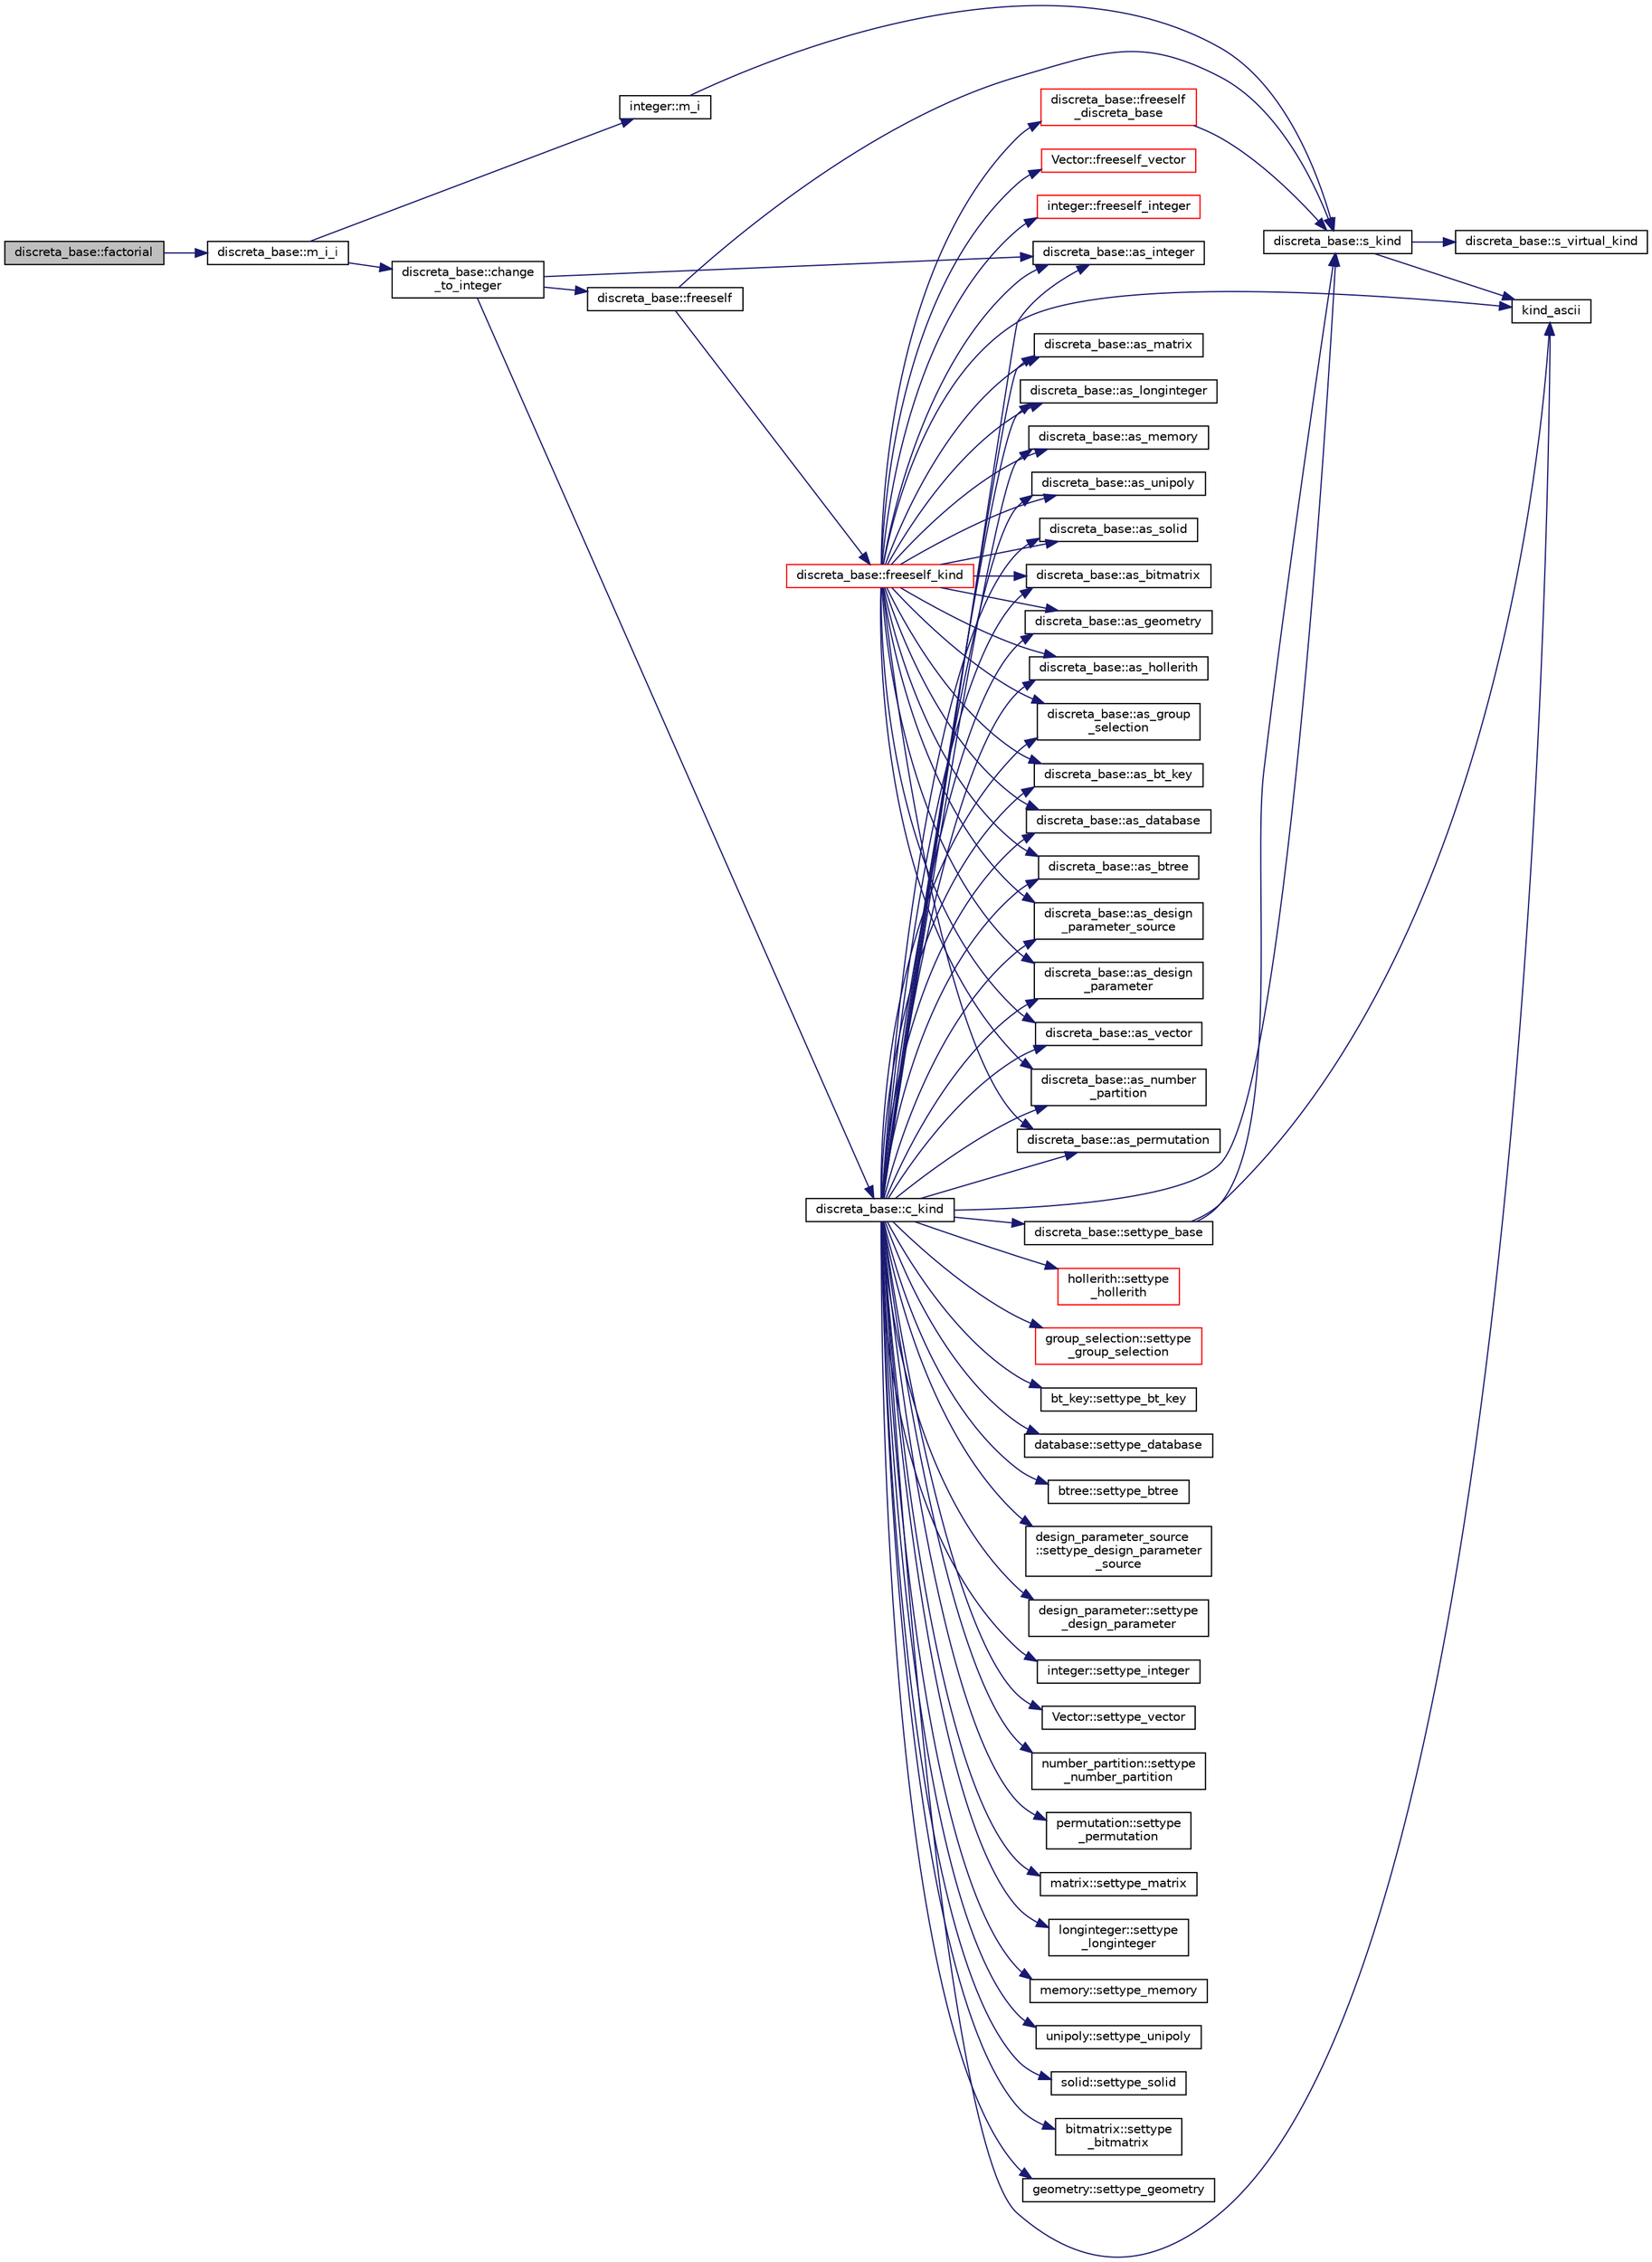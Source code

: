 digraph "discreta_base::factorial"
{
  edge [fontname="Helvetica",fontsize="10",labelfontname="Helvetica",labelfontsize="10"];
  node [fontname="Helvetica",fontsize="10",shape=record];
  rankdir="LR";
  Node11949 [label="discreta_base::factorial",height=0.2,width=0.4,color="black", fillcolor="grey75", style="filled", fontcolor="black"];
  Node11949 -> Node11950 [color="midnightblue",fontsize="10",style="solid",fontname="Helvetica"];
  Node11950 [label="discreta_base::m_i_i",height=0.2,width=0.4,color="black", fillcolor="white", style="filled",URL="$d7/d71/classdiscreta__base.html#aa231464a9d4bc233f66608021c9ad997"];
  Node11950 -> Node11951 [color="midnightblue",fontsize="10",style="solid",fontname="Helvetica"];
  Node11951 [label="discreta_base::change\l_to_integer",height=0.2,width=0.4,color="black", fillcolor="white", style="filled",URL="$d7/d71/classdiscreta__base.html#a58a5a5bd8f8e6f2dd7b4483b66dc7bb9"];
  Node11951 -> Node11952 [color="midnightblue",fontsize="10",style="solid",fontname="Helvetica"];
  Node11952 [label="discreta_base::freeself",height=0.2,width=0.4,color="black", fillcolor="white", style="filled",URL="$d7/d71/classdiscreta__base.html#a9a3c9501a562293b5667c11b9174d6e5"];
  Node11952 -> Node11953 [color="midnightblue",fontsize="10",style="solid",fontname="Helvetica"];
  Node11953 [label="discreta_base::freeself_kind",height=0.2,width=0.4,color="red", fillcolor="white", style="filled",URL="$d7/d71/classdiscreta__base.html#a63a23ada2165b3838fab719ed458cec8"];
  Node11953 -> Node11954 [color="midnightblue",fontsize="10",style="solid",fontname="Helvetica"];
  Node11954 [label="discreta_base::freeself\l_discreta_base",height=0.2,width=0.4,color="red", fillcolor="white", style="filled",URL="$d7/d71/classdiscreta__base.html#a8b1ec2cee4566034441e066dc2c027db"];
  Node11954 -> Node11955 [color="midnightblue",fontsize="10",style="solid",fontname="Helvetica"];
  Node11955 [label="discreta_base::s_kind",height=0.2,width=0.4,color="black", fillcolor="white", style="filled",URL="$d7/d71/classdiscreta__base.html#a8a830025c74adbbc3362418a7c2ba157"];
  Node11955 -> Node11956 [color="midnightblue",fontsize="10",style="solid",fontname="Helvetica"];
  Node11956 [label="discreta_base::s_virtual_kind",height=0.2,width=0.4,color="black", fillcolor="white", style="filled",URL="$d7/d71/classdiscreta__base.html#a52778a6d6943a468be083d0785d418fb"];
  Node11955 -> Node11957 [color="midnightblue",fontsize="10",style="solid",fontname="Helvetica"];
  Node11957 [label="kind_ascii",height=0.2,width=0.4,color="black", fillcolor="white", style="filled",URL="$d9/d60/discreta_8h.html#ad0ce825a9f29bc6cec27e1b64cfe27bf"];
  Node11953 -> Node11961 [color="midnightblue",fontsize="10",style="solid",fontname="Helvetica"];
  Node11961 [label="discreta_base::as_integer",height=0.2,width=0.4,color="black", fillcolor="white", style="filled",URL="$d7/d71/classdiscreta__base.html#a00d7691eaf874fd283d942692fe8dd26"];
  Node11953 -> Node11962 [color="midnightblue",fontsize="10",style="solid",fontname="Helvetica"];
  Node11962 [label="integer::freeself_integer",height=0.2,width=0.4,color="red", fillcolor="white", style="filled",URL="$d0/de5/classinteger.html#a02eb557612c9db1820dd75a77151edc0"];
  Node11953 -> Node11963 [color="midnightblue",fontsize="10",style="solid",fontname="Helvetica"];
  Node11963 [label="discreta_base::as_vector",height=0.2,width=0.4,color="black", fillcolor="white", style="filled",URL="$d7/d71/classdiscreta__base.html#a7bdd6cae39c380b128ee9e17e42cf020"];
  Node11953 -> Node11964 [color="midnightblue",fontsize="10",style="solid",fontname="Helvetica"];
  Node11964 [label="Vector::freeself_vector",height=0.2,width=0.4,color="red", fillcolor="white", style="filled",URL="$d5/db2/class_vector.html#ad55c58937ca8fb342247a2c0fb572d20"];
  Node11953 -> Node11966 [color="midnightblue",fontsize="10",style="solid",fontname="Helvetica"];
  Node11966 [label="discreta_base::as_number\l_partition",height=0.2,width=0.4,color="black", fillcolor="white", style="filled",URL="$d7/d71/classdiscreta__base.html#a307aa09de0e925d46697707968ffab00"];
  Node11953 -> Node11968 [color="midnightblue",fontsize="10",style="solid",fontname="Helvetica"];
  Node11968 [label="discreta_base::as_permutation",height=0.2,width=0.4,color="black", fillcolor="white", style="filled",URL="$d7/d71/classdiscreta__base.html#aa4e72f36a82984239b12ae831e131098"];
  Node11953 -> Node11970 [color="midnightblue",fontsize="10",style="solid",fontname="Helvetica"];
  Node11970 [label="discreta_base::as_matrix",height=0.2,width=0.4,color="black", fillcolor="white", style="filled",URL="$d7/d71/classdiscreta__base.html#ae4d7f56d917a4707b838fbffde6467ff"];
  Node11953 -> Node11973 [color="midnightblue",fontsize="10",style="solid",fontname="Helvetica"];
  Node11973 [label="discreta_base::as_longinteger",height=0.2,width=0.4,color="black", fillcolor="white", style="filled",URL="$d7/d71/classdiscreta__base.html#a20a094639eb711b10c8694c51937f7cd"];
  Node11953 -> Node11976 [color="midnightblue",fontsize="10",style="solid",fontname="Helvetica"];
  Node11976 [label="discreta_base::as_memory",height=0.2,width=0.4,color="black", fillcolor="white", style="filled",URL="$d7/d71/classdiscreta__base.html#ad94b2d7dce0cd4fa22db57f6e79c4bd2"];
  Node11953 -> Node11978 [color="midnightblue",fontsize="10",style="solid",fontname="Helvetica"];
  Node11978 [label="discreta_base::as_unipoly",height=0.2,width=0.4,color="black", fillcolor="white", style="filled",URL="$d7/d71/classdiscreta__base.html#ad50d8027f039fe5c2478cddb243adc9d"];
  Node11953 -> Node11980 [color="midnightblue",fontsize="10",style="solid",fontname="Helvetica"];
  Node11980 [label="discreta_base::as_solid",height=0.2,width=0.4,color="black", fillcolor="white", style="filled",URL="$d7/d71/classdiscreta__base.html#a1fc5f2b85ec97ab0a69dd64903c970a5"];
  Node11953 -> Node11982 [color="midnightblue",fontsize="10",style="solid",fontname="Helvetica"];
  Node11982 [label="discreta_base::as_bitmatrix",height=0.2,width=0.4,color="black", fillcolor="white", style="filled",URL="$d7/d71/classdiscreta__base.html#a071ad54ea8ef6c9d1d15f532e5a76df6"];
  Node11953 -> Node11984 [color="midnightblue",fontsize="10",style="solid",fontname="Helvetica"];
  Node11984 [label="discreta_base::as_geometry",height=0.2,width=0.4,color="black", fillcolor="white", style="filled",URL="$d7/d71/classdiscreta__base.html#a38fc7b4cdd830703e9d87354b79bc5c8"];
  Node11953 -> Node11986 [color="midnightblue",fontsize="10",style="solid",fontname="Helvetica"];
  Node11986 [label="discreta_base::as_hollerith",height=0.2,width=0.4,color="black", fillcolor="white", style="filled",URL="$d7/d71/classdiscreta__base.html#a3e66f82711f314710107e2f29e589690"];
  Node11953 -> Node11988 [color="midnightblue",fontsize="10",style="solid",fontname="Helvetica"];
  Node11988 [label="discreta_base::as_group\l_selection",height=0.2,width=0.4,color="black", fillcolor="white", style="filled",URL="$d7/d71/classdiscreta__base.html#aae1bac4883c567718bef9fb610abbdc8"];
  Node11953 -> Node11990 [color="midnightblue",fontsize="10",style="solid",fontname="Helvetica"];
  Node11990 [label="discreta_base::as_bt_key",height=0.2,width=0.4,color="black", fillcolor="white", style="filled",URL="$d7/d71/classdiscreta__base.html#a2734c6e08dca17cf6588bd5064ec1b9f"];
  Node11953 -> Node11992 [color="midnightblue",fontsize="10",style="solid",fontname="Helvetica"];
  Node11992 [label="discreta_base::as_database",height=0.2,width=0.4,color="black", fillcolor="white", style="filled",URL="$d7/d71/classdiscreta__base.html#ab055d39d58210a2b03ba3d33703b09a9"];
  Node11953 -> Node11994 [color="midnightblue",fontsize="10",style="solid",fontname="Helvetica"];
  Node11994 [label="discreta_base::as_btree",height=0.2,width=0.4,color="black", fillcolor="white", style="filled",URL="$d7/d71/classdiscreta__base.html#a78e76674cef2ec113c17989c11288778"];
  Node11953 -> Node11996 [color="midnightblue",fontsize="10",style="solid",fontname="Helvetica"];
  Node11996 [label="discreta_base::as_design\l_parameter_source",height=0.2,width=0.4,color="black", fillcolor="white", style="filled",URL="$d7/d71/classdiscreta__base.html#a59cbf837c6582ded5bc586265d13d81a"];
  Node11953 -> Node11998 [color="midnightblue",fontsize="10",style="solid",fontname="Helvetica"];
  Node11998 [label="discreta_base::as_design\l_parameter",height=0.2,width=0.4,color="black", fillcolor="white", style="filled",URL="$d7/d71/classdiscreta__base.html#aab24ff38ea1c5471ab3de42e014d0f2a"];
  Node11953 -> Node11957 [color="midnightblue",fontsize="10",style="solid",fontname="Helvetica"];
  Node11952 -> Node11955 [color="midnightblue",fontsize="10",style="solid",fontname="Helvetica"];
  Node11951 -> Node12000 [color="midnightblue",fontsize="10",style="solid",fontname="Helvetica"];
  Node12000 [label="discreta_base::c_kind",height=0.2,width=0.4,color="black", fillcolor="white", style="filled",URL="$d7/d71/classdiscreta__base.html#adc2ff61589c2d083688e7a43f333cb62"];
  Node12000 -> Node12001 [color="midnightblue",fontsize="10",style="solid",fontname="Helvetica"];
  Node12001 [label="discreta_base::settype_base",height=0.2,width=0.4,color="black", fillcolor="white", style="filled",URL="$d7/d71/classdiscreta__base.html#a4f42899a89447d1c3993ea07c38f8ad4"];
  Node12001 -> Node11955 [color="midnightblue",fontsize="10",style="solid",fontname="Helvetica"];
  Node12001 -> Node11957 [color="midnightblue",fontsize="10",style="solid",fontname="Helvetica"];
  Node12000 -> Node11961 [color="midnightblue",fontsize="10",style="solid",fontname="Helvetica"];
  Node12000 -> Node12002 [color="midnightblue",fontsize="10",style="solid",fontname="Helvetica"];
  Node12002 [label="integer::settype_integer",height=0.2,width=0.4,color="black", fillcolor="white", style="filled",URL="$d0/de5/classinteger.html#a6265c65ef311229acd513d748faba796"];
  Node12000 -> Node11963 [color="midnightblue",fontsize="10",style="solid",fontname="Helvetica"];
  Node12000 -> Node12003 [color="midnightblue",fontsize="10",style="solid",fontname="Helvetica"];
  Node12003 [label="Vector::settype_vector",height=0.2,width=0.4,color="black", fillcolor="white", style="filled",URL="$d5/db2/class_vector.html#a34e0d00b18c051f23904a8429fa6c8b4"];
  Node12000 -> Node11966 [color="midnightblue",fontsize="10",style="solid",fontname="Helvetica"];
  Node12000 -> Node12004 [color="midnightblue",fontsize="10",style="solid",fontname="Helvetica"];
  Node12004 [label="number_partition::settype\l_number_partition",height=0.2,width=0.4,color="black", fillcolor="white", style="filled",URL="$df/d50/classnumber__partition.html#a3aaec1b557758f643ffc8555bbc358be"];
  Node12000 -> Node11968 [color="midnightblue",fontsize="10",style="solid",fontname="Helvetica"];
  Node12000 -> Node12005 [color="midnightblue",fontsize="10",style="solid",fontname="Helvetica"];
  Node12005 [label="permutation::settype\l_permutation",height=0.2,width=0.4,color="black", fillcolor="white", style="filled",URL="$d0/d08/classpermutation.html#af1eea29f86195cede9562e444664c28c"];
  Node12000 -> Node11970 [color="midnightblue",fontsize="10",style="solid",fontname="Helvetica"];
  Node12000 -> Node12006 [color="midnightblue",fontsize="10",style="solid",fontname="Helvetica"];
  Node12006 [label="matrix::settype_matrix",height=0.2,width=0.4,color="black", fillcolor="white", style="filled",URL="$d1/d8d/classmatrix.html#a1780283a64a789e4084d792683d276bb"];
  Node12000 -> Node11973 [color="midnightblue",fontsize="10",style="solid",fontname="Helvetica"];
  Node12000 -> Node12007 [color="midnightblue",fontsize="10",style="solid",fontname="Helvetica"];
  Node12007 [label="longinteger::settype\l_longinteger",height=0.2,width=0.4,color="black", fillcolor="white", style="filled",URL="$d3/d71/classlonginteger.html#ae5f811ece8df31b9ff114368a18e1dc5"];
  Node12000 -> Node11976 [color="midnightblue",fontsize="10",style="solid",fontname="Helvetica"];
  Node12000 -> Node12008 [color="midnightblue",fontsize="10",style="solid",fontname="Helvetica"];
  Node12008 [label="memory::settype_memory",height=0.2,width=0.4,color="black", fillcolor="white", style="filled",URL="$d8/d99/classmemory.html#a33aae277f9b8fe36b02e9d5da895451b"];
  Node12000 -> Node11978 [color="midnightblue",fontsize="10",style="solid",fontname="Helvetica"];
  Node12000 -> Node12009 [color="midnightblue",fontsize="10",style="solid",fontname="Helvetica"];
  Node12009 [label="unipoly::settype_unipoly",height=0.2,width=0.4,color="black", fillcolor="white", style="filled",URL="$d1/d89/classunipoly.html#a8db854fcc85c5e1150b1f1b1c005c95b"];
  Node12000 -> Node11980 [color="midnightblue",fontsize="10",style="solid",fontname="Helvetica"];
  Node12000 -> Node12010 [color="midnightblue",fontsize="10",style="solid",fontname="Helvetica"];
  Node12010 [label="solid::settype_solid",height=0.2,width=0.4,color="black", fillcolor="white", style="filled",URL="$d8/def/classsolid.html#a775bd4821f75a8aee4ea3d4335ff90e0"];
  Node12000 -> Node11982 [color="midnightblue",fontsize="10",style="solid",fontname="Helvetica"];
  Node12000 -> Node12011 [color="midnightblue",fontsize="10",style="solid",fontname="Helvetica"];
  Node12011 [label="bitmatrix::settype\l_bitmatrix",height=0.2,width=0.4,color="black", fillcolor="white", style="filled",URL="$de/dc8/classbitmatrix.html#acb571d947f9526665ebbdc0ce3e2a973"];
  Node12000 -> Node11984 [color="midnightblue",fontsize="10",style="solid",fontname="Helvetica"];
  Node12000 -> Node12012 [color="midnightblue",fontsize="10",style="solid",fontname="Helvetica"];
  Node12012 [label="geometry::settype_geometry",height=0.2,width=0.4,color="black", fillcolor="white", style="filled",URL="$da/d44/classgeometry.html#ab4a336baba6a3f56f5ffa053a5be5ba7"];
  Node12000 -> Node11986 [color="midnightblue",fontsize="10",style="solid",fontname="Helvetica"];
  Node12000 -> Node12013 [color="midnightblue",fontsize="10",style="solid",fontname="Helvetica"];
  Node12013 [label="hollerith::settype\l_hollerith",height=0.2,width=0.4,color="red", fillcolor="white", style="filled",URL="$d8/d99/classhollerith.html#a23bbd4acfc88a0e90f1245f243f51f76"];
  Node12000 -> Node11988 [color="midnightblue",fontsize="10",style="solid",fontname="Helvetica"];
  Node12000 -> Node12015 [color="midnightblue",fontsize="10",style="solid",fontname="Helvetica"];
  Node12015 [label="group_selection::settype\l_group_selection",height=0.2,width=0.4,color="red", fillcolor="white", style="filled",URL="$d6/db0/classgroup__selection.html#a015ed73b7b8d784bedd4d11ac1fc0ec1"];
  Node12000 -> Node11990 [color="midnightblue",fontsize="10",style="solid",fontname="Helvetica"];
  Node12000 -> Node12018 [color="midnightblue",fontsize="10",style="solid",fontname="Helvetica"];
  Node12018 [label="bt_key::settype_bt_key",height=0.2,width=0.4,color="black", fillcolor="white", style="filled",URL="$d1/de5/classbt__key.html#a352bb10beb7c789d8d29373035824800"];
  Node12000 -> Node11992 [color="midnightblue",fontsize="10",style="solid",fontname="Helvetica"];
  Node12000 -> Node12019 [color="midnightblue",fontsize="10",style="solid",fontname="Helvetica"];
  Node12019 [label="database::settype_database",height=0.2,width=0.4,color="black", fillcolor="white", style="filled",URL="$db/d72/classdatabase.html#a014639aa001462e480eb1f3984839b72"];
  Node12000 -> Node11994 [color="midnightblue",fontsize="10",style="solid",fontname="Helvetica"];
  Node12000 -> Node12020 [color="midnightblue",fontsize="10",style="solid",fontname="Helvetica"];
  Node12020 [label="btree::settype_btree",height=0.2,width=0.4,color="black", fillcolor="white", style="filled",URL="$dd/db0/classbtree.html#a5a1b9773c848908a6050cc733d2d9780"];
  Node12000 -> Node11996 [color="midnightblue",fontsize="10",style="solid",fontname="Helvetica"];
  Node12000 -> Node12021 [color="midnightblue",fontsize="10",style="solid",fontname="Helvetica"];
  Node12021 [label="design_parameter_source\l::settype_design_parameter\l_source",height=0.2,width=0.4,color="black", fillcolor="white", style="filled",URL="$df/d4b/classdesign__parameter__source.html#a3af3b851df87bd1661fb9c9ce18822c8"];
  Node12000 -> Node11998 [color="midnightblue",fontsize="10",style="solid",fontname="Helvetica"];
  Node12000 -> Node12022 [color="midnightblue",fontsize="10",style="solid",fontname="Helvetica"];
  Node12022 [label="design_parameter::settype\l_design_parameter",height=0.2,width=0.4,color="black", fillcolor="white", style="filled",URL="$da/d94/classdesign__parameter.html#a8b19d277f2b7d09c2531a527dfc0359e"];
  Node12000 -> Node11957 [color="midnightblue",fontsize="10",style="solid",fontname="Helvetica"];
  Node12000 -> Node11955 [color="midnightblue",fontsize="10",style="solid",fontname="Helvetica"];
  Node11951 -> Node11961 [color="midnightblue",fontsize="10",style="solid",fontname="Helvetica"];
  Node11950 -> Node12023 [color="midnightblue",fontsize="10",style="solid",fontname="Helvetica"];
  Node12023 [label="integer::m_i",height=0.2,width=0.4,color="black", fillcolor="white", style="filled",URL="$d0/de5/classinteger.html#a869091f0a0f35f5354c8c4a70250e8a9"];
  Node12023 -> Node11955 [color="midnightblue",fontsize="10",style="solid",fontname="Helvetica"];
}

